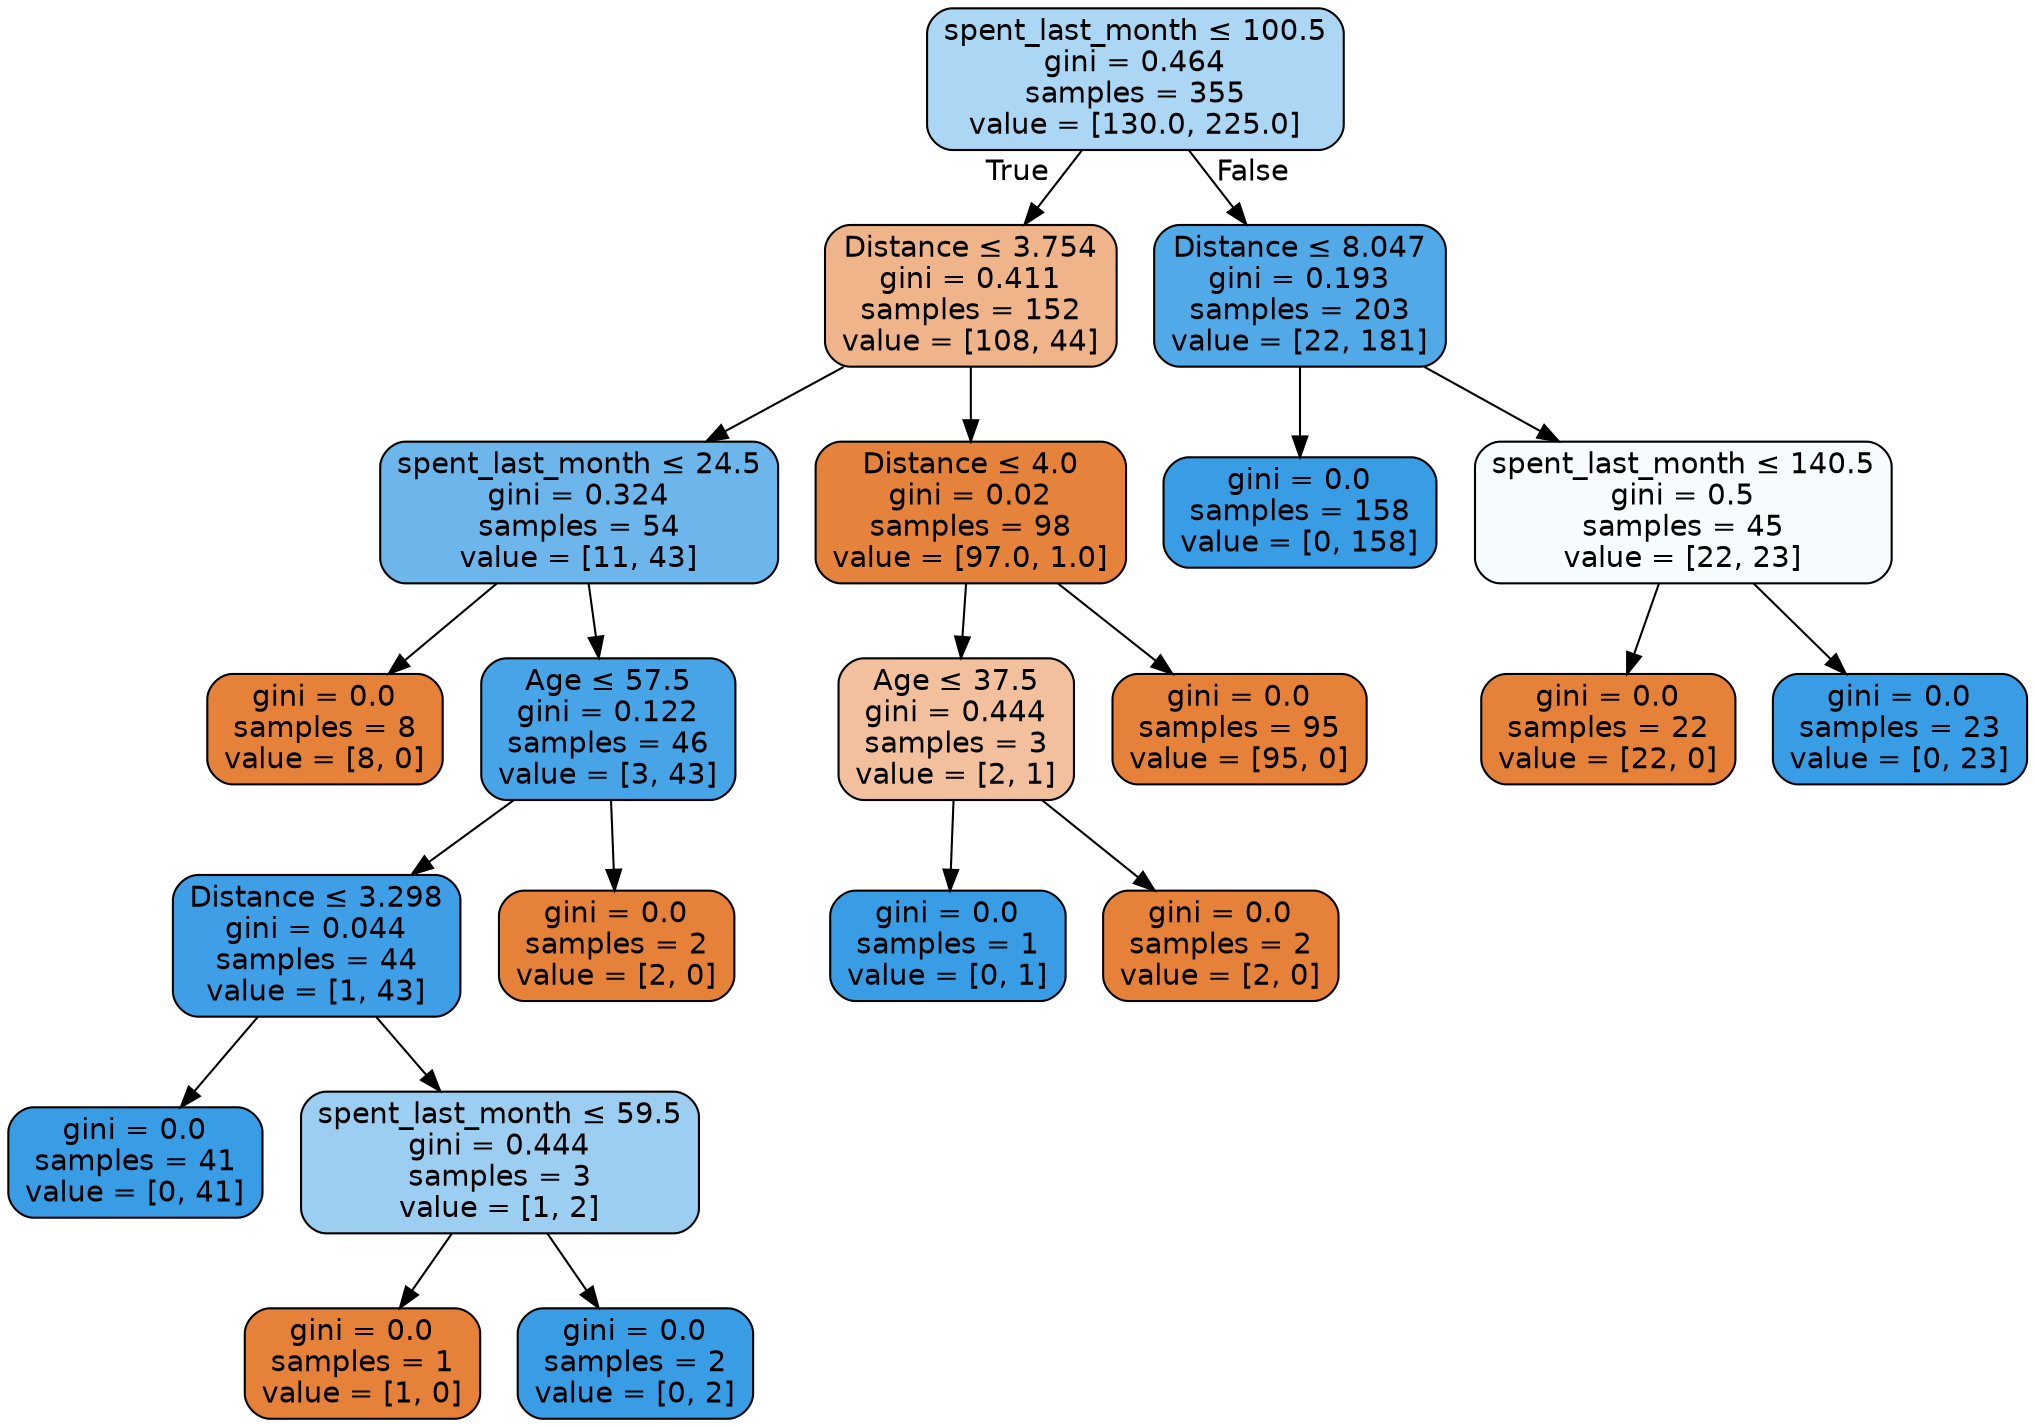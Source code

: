 digraph Tree {
node [shape=box, style="filled, rounded", color="black", fontname="helvetica"] ;
edge [fontname="helvetica"] ;
0 [label=<spent_last_month &le; 100.5<br/>gini = 0.464<br/>samples = 355<br/>value = [130.0, 225.0]>, fillcolor="#abd6f4"] ;
1 [label=<Distance &le; 3.754<br/>gini = 0.411<br/>samples = 152<br/>value = [108, 44]>, fillcolor="#f0b48a"] ;
0 -> 1 [labeldistance=2.5, labelangle=45, headlabel="True"] ;
2 [label=<spent_last_month &le; 24.5<br/>gini = 0.324<br/>samples = 54<br/>value = [11, 43]>, fillcolor="#6cb6ec"] ;
1 -> 2 ;
3 [label=<gini = 0.0<br/>samples = 8<br/>value = [8, 0]>, fillcolor="#e58139"] ;
2 -> 3 ;
4 [label=<Age &le; 57.5<br/>gini = 0.122<br/>samples = 46<br/>value = [3, 43]>, fillcolor="#47a4e7"] ;
2 -> 4 ;
5 [label=<Distance &le; 3.298<br/>gini = 0.044<br/>samples = 44<br/>value = [1, 43]>, fillcolor="#3e9fe6"] ;
4 -> 5 ;
6 [label=<gini = 0.0<br/>samples = 41<br/>value = [0, 41]>, fillcolor="#399de5"] ;
5 -> 6 ;
7 [label=<spent_last_month &le; 59.5<br/>gini = 0.444<br/>samples = 3<br/>value = [1, 2]>, fillcolor="#9ccef2"] ;
5 -> 7 ;
8 [label=<gini = 0.0<br/>samples = 1<br/>value = [1, 0]>, fillcolor="#e58139"] ;
7 -> 8 ;
9 [label=<gini = 0.0<br/>samples = 2<br/>value = [0, 2]>, fillcolor="#399de5"] ;
7 -> 9 ;
10 [label=<gini = 0.0<br/>samples = 2<br/>value = [2, 0]>, fillcolor="#e58139"] ;
4 -> 10 ;
11 [label=<Distance &le; 4.0<br/>gini = 0.02<br/>samples = 98<br/>value = [97.0, 1.0]>, fillcolor="#e5823b"] ;
1 -> 11 ;
12 [label=<Age &le; 37.5<br/>gini = 0.444<br/>samples = 3<br/>value = [2, 1]>, fillcolor="#f2c09c"] ;
11 -> 12 ;
13 [label=<gini = 0.0<br/>samples = 1<br/>value = [0, 1]>, fillcolor="#399de5"] ;
12 -> 13 ;
14 [label=<gini = 0.0<br/>samples = 2<br/>value = [2, 0]>, fillcolor="#e58139"] ;
12 -> 14 ;
15 [label=<gini = 0.0<br/>samples = 95<br/>value = [95, 0]>, fillcolor="#e58139"] ;
11 -> 15 ;
16 [label=<Distance &le; 8.047<br/>gini = 0.193<br/>samples = 203<br/>value = [22, 181]>, fillcolor="#51a9e8"] ;
0 -> 16 [labeldistance=2.5, labelangle=-45, headlabel="False"] ;
17 [label=<gini = 0.0<br/>samples = 158<br/>value = [0, 158]>, fillcolor="#399de5"] ;
16 -> 17 ;
18 [label=<spent_last_month &le; 140.5<br/>gini = 0.5<br/>samples = 45<br/>value = [22, 23]>, fillcolor="#f6fbfe"] ;
16 -> 18 ;
19 [label=<gini = 0.0<br/>samples = 22<br/>value = [22, 0]>, fillcolor="#e58139"] ;
18 -> 19 ;
20 [label=<gini = 0.0<br/>samples = 23<br/>value = [0, 23]>, fillcolor="#399de5"] ;
18 -> 20 ;
}
